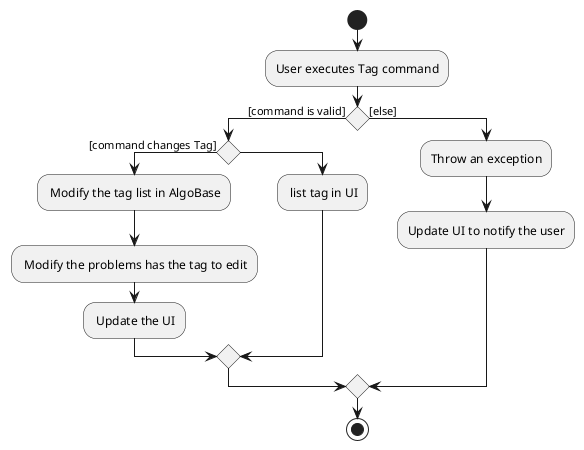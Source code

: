@startuml
start
:User executes Tag command;

'Since the beta syntax does not support placing the condition outside the
'diamond we place it as the true branch instead.
if () then ([command is valid])
    if () then ([command changes Tag])
        : Modify the tag list in AlgoBase;
        : Modify the problems has the tag to edit;
        : Update the UI;
    else ()
        : list tag in UI;
    endif
else ([else])
    :Throw an exception;
	:Update UI to notify the user;
endif
stop
@enduml
